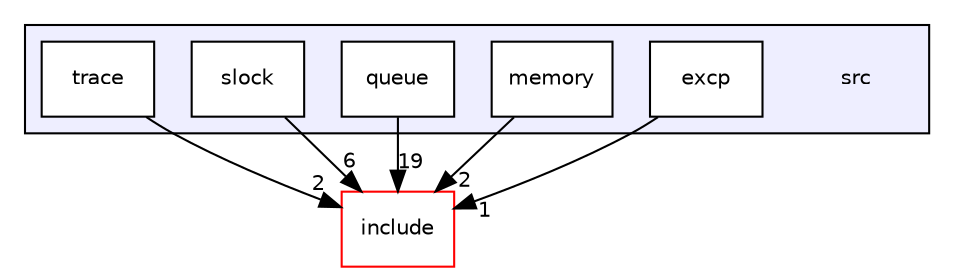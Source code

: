digraph "src" {
  compound=true
  node [ fontsize="10", fontname="Helvetica"];
  edge [ labelfontsize="10", labelfontname="Helvetica"];
  subgraph clusterdir_68267d1309a1af8e8297ef4c3efbcdba {
    graph [ bgcolor="#eeeeff", pencolor="black", label="" URL="dir_68267d1309a1af8e8297ef4c3efbcdba.html"];
    dir_68267d1309a1af8e8297ef4c3efbcdba [shape=plaintext label="src"];
    dir_27369d925af25fde1a8c43aa3935a0a7 [shape=box label="excp" color="black" fillcolor="white" style="filled" URL="dir_27369d925af25fde1a8c43aa3935a0a7.html"];
    dir_94d7edf6f8f3d9af5fd63c44172da41c [shape=box label="memory" color="black" fillcolor="white" style="filled" URL="dir_94d7edf6f8f3d9af5fd63c44172da41c.html"];
    dir_b932d720ae4455b3a35ba932c1ee98d1 [shape=box label="queue" color="black" fillcolor="white" style="filled" URL="dir_b932d720ae4455b3a35ba932c1ee98d1.html"];
    dir_0facf70c611ccf2a86938a1c0bbe5156 [shape=box label="slock" color="black" fillcolor="white" style="filled" URL="dir_0facf70c611ccf2a86938a1c0bbe5156.html"];
    dir_25ba0ccffb7c494f6d8d3b9b0f08d621 [shape=box label="trace" color="black" fillcolor="white" style="filled" URL="dir_25ba0ccffb7c494f6d8d3b9b0f08d621.html"];
  }
  dir_d44c64559bbebec7f509842c48db8b23 [shape=box label="include" fillcolor="white" style="filled" color="red" URL="dir_d44c64559bbebec7f509842c48db8b23.html"];
  dir_27369d925af25fde1a8c43aa3935a0a7->dir_d44c64559bbebec7f509842c48db8b23 [headlabel="1", labeldistance=1.5 headhref="dir_000018_000009.html"];
  dir_0facf70c611ccf2a86938a1c0bbe5156->dir_d44c64559bbebec7f509842c48db8b23 [headlabel="6", labeldistance=1.5 headhref="dir_000012_000009.html"];
  dir_94d7edf6f8f3d9af5fd63c44172da41c->dir_d44c64559bbebec7f509842c48db8b23 [headlabel="2", labeldistance=1.5 headhref="dir_000014_000009.html"];
  dir_b932d720ae4455b3a35ba932c1ee98d1->dir_d44c64559bbebec7f509842c48db8b23 [headlabel="19", labeldistance=1.5 headhref="dir_000010_000009.html"];
  dir_25ba0ccffb7c494f6d8d3b9b0f08d621->dir_d44c64559bbebec7f509842c48db8b23 [headlabel="2", labeldistance=1.5 headhref="dir_000016_000009.html"];
}
